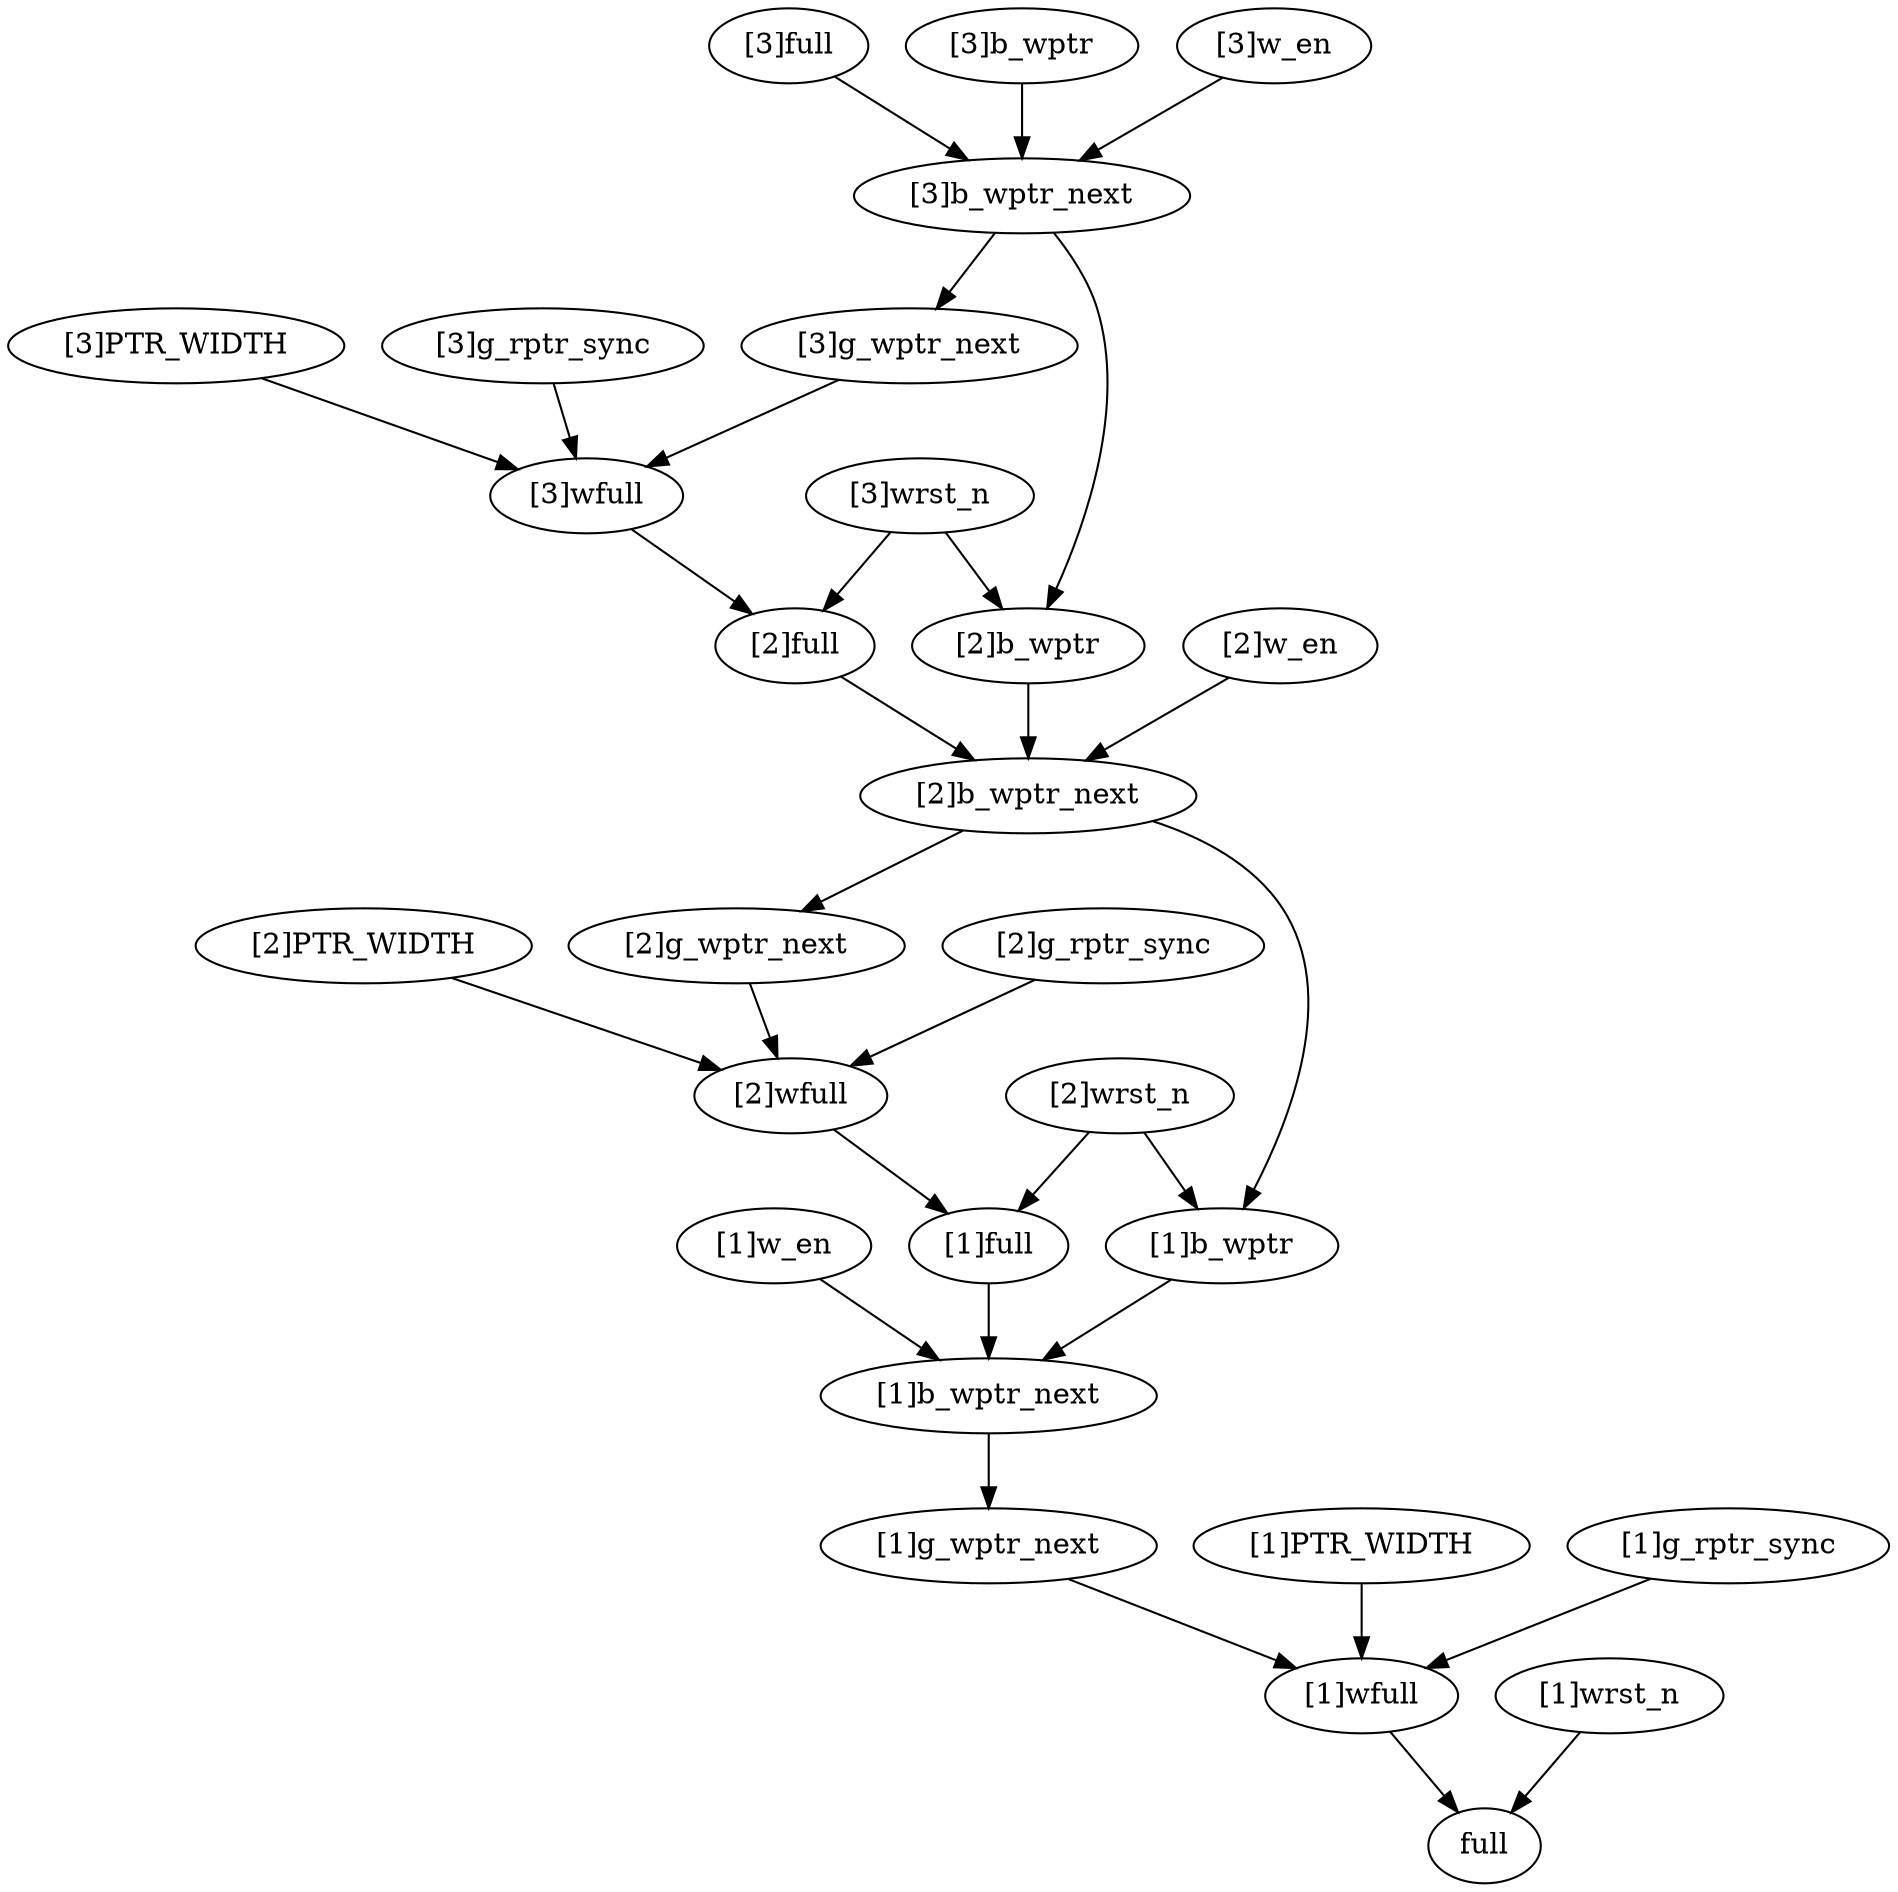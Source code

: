 strict digraph "" {
	"[1]w_en"	 [complexity=16,
		importance=0.631709624008,
		rank=0.0394818515005];
	"[1]b_wptr_next"	 [complexity=12,
		importance=0.577209235557,
		rank=0.0481007696297];
	"[1]w_en" -> "[1]b_wptr_next";
	"[2]PTR_WIDTH"	 [complexity=25,
		importance=0.898431307077,
		rank=0.0359372522831];
	"[2]wfull"	 [complexity=18,
		importance=0.843930918626,
		rank=0.0468850510348];
	"[2]PTR_WIDTH" -> "[2]wfull";
	"[2]g_wptr_next"	 [complexity=25,
		importance=0.949628231996,
		rank=0.0379851292799];
	"[2]g_wptr_next" -> "[2]wfull";
	"[3]b_wptr_next"	 [complexity=44,
		importance=1.73162770667,
		rank=0.0393551751516];
	"[2]b_wptr"	 [complexity=32,
		importance=1.26919919533,
		rank=0.0396624748541];
	"[3]b_wptr_next" -> "[2]b_wptr";
	"[3]g_wptr_next"	 [complexity=41,
		importance=1.52683746755,
		rank=0.037239938233];
	"[3]b_wptr_next" -> "[3]g_wptr_next";
	"[1]wrst_n"	 [complexity=1,
		importance=0.317092673287,
		rank=0.317092673287];
	full	 [complexity=0,
		importance=0.131296142418,
		rank=0.0];
	"[1]wrst_n" -> full;
	"[1]wfull"	 [complexity=2,
		importance=0.266721683069,
		rank=0.133360841534];
	"[1]wfull" -> full;
	"[3]PTR_WIDTH"	 [complexity=41,
		importance=1.47564054263,
		rank=0.0359912327472];
	"[3]wfull"	 [complexity=34,
		importance=1.42114015418,
		rank=0.0417982398289];
	"[3]PTR_WIDTH" -> "[3]wfull";
	"[1]g_wptr_next"	 [complexity=9,
		importance=0.372418996439,
		rank=0.0413798884933];
	"[1]b_wptr_next" -> "[1]g_wptr_next";
	"[3]full"	 [complexity=48,
		importance=1.86292384909,
		rank=0.0388109135227];
	"[3]full" -> "[3]b_wptr_next";
	"[1]full"	 [complexity=16,
		importance=0.708505377975,
		rank=0.0442815861234];
	"[2]wfull" -> "[1]full";
	"[2]wrst_n"	 [complexity=17,
		importance=1.4715111444,
		rank=0.0865594790824];
	"[1]b_wptr"	 [complexity=16,
		importance=0.691989959773,
		rank=0.0432493724858];
	"[2]wrst_n" -> "[1]b_wptr";
	"[2]wrst_n" -> "[1]full";
	"[2]b_wptr_next"	 [complexity=28,
		importance=1.15441847111,
		rank=0.0412292311112];
	"[2]b_wptr_next" -> "[2]g_wptr_next";
	"[2]b_wptr_next" -> "[1]b_wptr";
	"[1]PTR_WIDTH"	 [complexity=9,
		importance=0.32122207152,
		rank=0.03569134128];
	"[1]PTR_WIDTH" -> "[1]wfull";
	"[2]b_wptr" -> "[2]b_wptr_next";
	"[1]g_rptr_sync"	 [complexity=9,
		importance=0.32122207152,
		rank=0.03569134128];
	"[1]g_rptr_sync" -> "[1]wfull";
	"[1]b_wptr" -> "[1]b_wptr_next";
	"[3]g_rptr_sync"	 [complexity=41,
		importance=1.47564054263,
		rank=0.0359912327472];
	"[3]g_rptr_sync" -> "[3]wfull";
	"[2]g_rptr_sync"	 [complexity=25,
		importance=0.898431307077,
		rank=0.0359372522831];
	"[2]g_rptr_sync" -> "[2]wfull";
	"[3]wrst_n"	 [complexity=33,
		importance=2.62592961551,
		rank=0.0795736247125];
	"[3]wrst_n" -> "[2]b_wptr";
	"[2]full"	 [complexity=32,
		importance=1.28571461353,
		rank=0.0401785816729];
	"[3]wrst_n" -> "[2]full";
	"[1]full" -> "[1]b_wptr_next";
	"[2]w_en"	 [complexity=32,
		importance=1.20891885956,
		rank=0.0377787143614];
	"[2]w_en" -> "[2]b_wptr_next";
	"[2]full" -> "[2]b_wptr_next";
	"[3]b_wptr"	 [complexity=48,
		importance=1.84640843089,
		rank=0.0384668423101];
	"[3]b_wptr" -> "[3]b_wptr_next";
	"[3]wfull" -> "[2]full";
	"[3]g_wptr_next" -> "[3]wfull";
	"[1]g_wptr_next" -> "[1]wfull";
	"[3]w_en"	 [complexity=48,
		importance=1.78612809512,
		rank=0.0372110019817];
	"[3]w_en" -> "[3]b_wptr_next";
}
